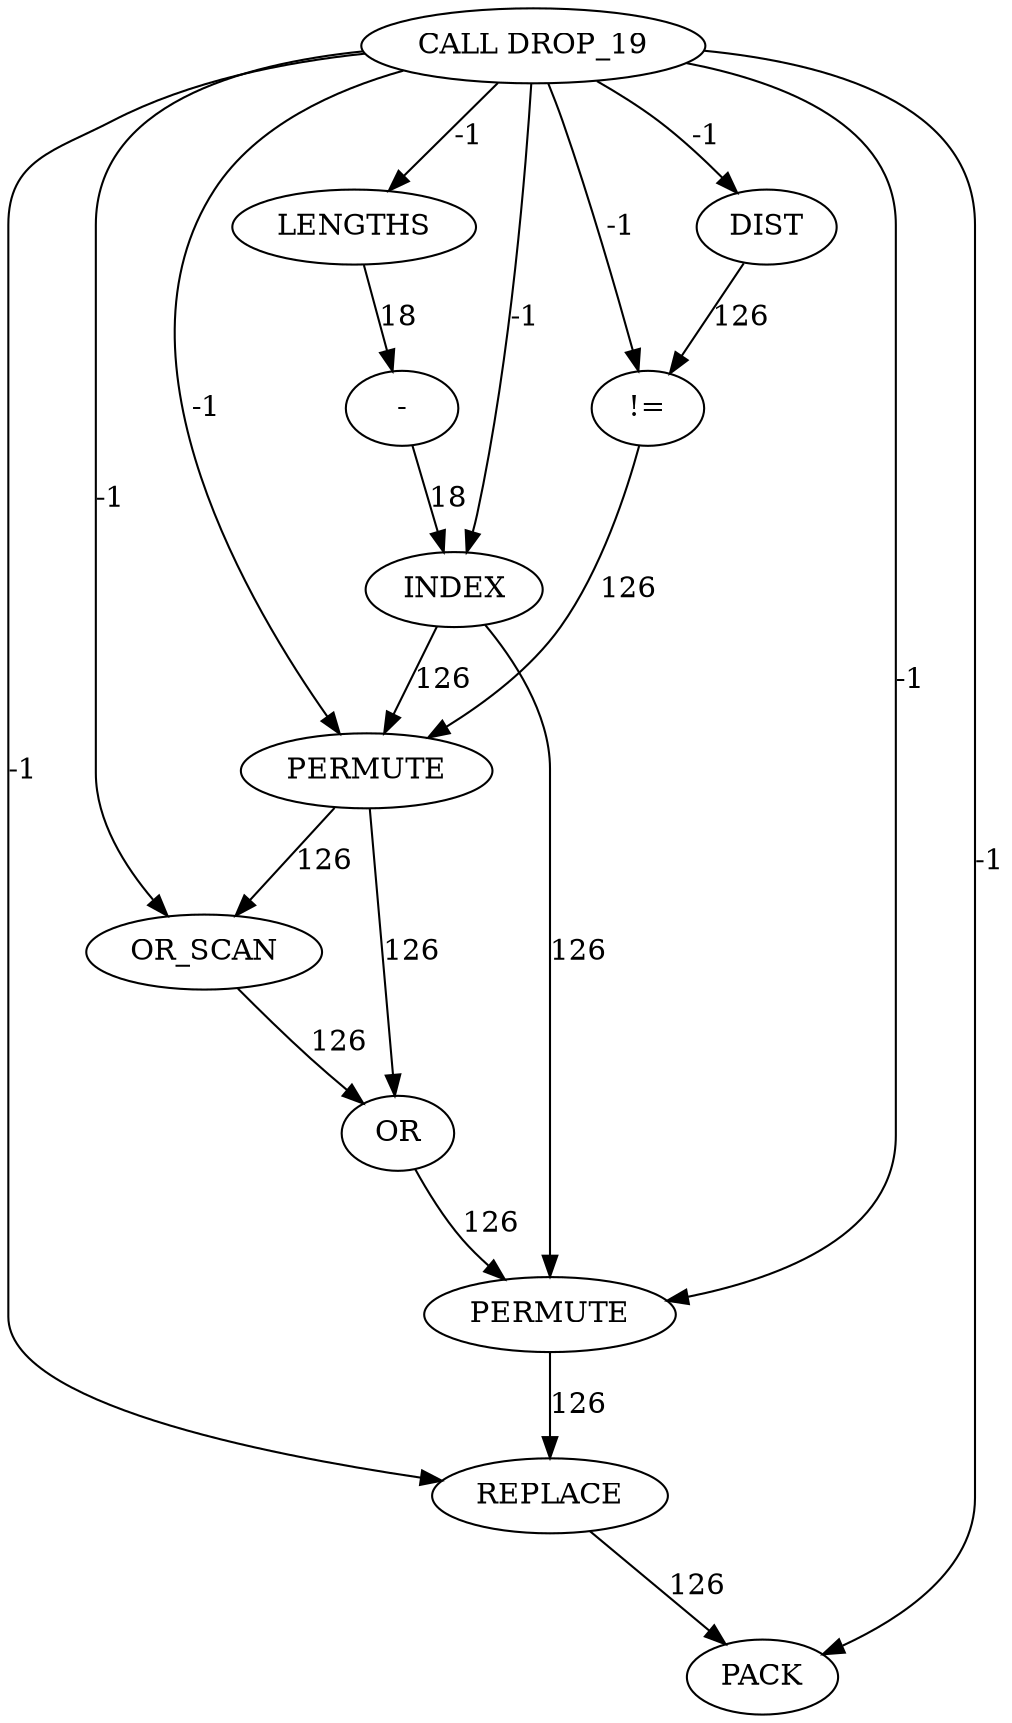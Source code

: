 digraph {
	cg_A_INST_14245 [label=PERMUTE cost=10491]
	cg_A_INST_14229 [label="-" cost=438]
	cg_A_INST_14249 [label=OR_SCAN cost=7395]
	cg_A_INST_14284 [label=PERMUTE cost=732]
	cg_A_INST_14237 [label=INDEX cost=7180]
	cg_A_INST_14223 [label="!=" cost=8643]
	cg_A_INST_14293 [label=REPLACE cost=1763]
	cg_A_INST_14310 [label=PACK cost=3698]
	cg_A_INST_2864 [label="CALL DROP_19" cost=0]
	cg_A_INST_14262 [label=OR cost=2278]
	cg_A_INST_14227 [label=LENGTHS cost=478]
	cg_A_INST_14220 [label=DIST cost=520]
	cg_A_INST_14245 -> cg_A_INST_14249 [label=126 cost=126]
	cg_A_INST_14245 -> cg_A_INST_14262 [label=126 cost=126]
	cg_A_INST_14229 -> cg_A_INST_14237 [label=18 cost=18]
	cg_A_INST_14249 -> cg_A_INST_14262 [label=126 cost=126]
	cg_A_INST_14284 -> cg_A_INST_14293 [label=126 cost=126]
	cg_A_INST_14237 -> cg_A_INST_14245 [label=126 cost=126]
	cg_A_INST_14237 -> cg_A_INST_14284 [label=126 cost=126]
	cg_A_INST_14223 -> cg_A_INST_14245 [label=126 cost=126]
	cg_A_INST_14293 -> cg_A_INST_14310 [label=126 cost=126]
	cg_A_INST_2864 -> cg_A_INST_14220 [label=-1 cost=-1]
	cg_A_INST_2864 -> cg_A_INST_14223 [label=-1 cost=-1]
	cg_A_INST_2864 -> cg_A_INST_14227 [label=-1 cost=-1]
	cg_A_INST_2864 -> cg_A_INST_14237 [label=-1 cost=-1]
	cg_A_INST_2864 -> cg_A_INST_14245 [label=-1 cost=-1]
	cg_A_INST_2864 -> cg_A_INST_14249 [label=-1 cost=-1]
	cg_A_INST_2864 -> cg_A_INST_14284 [label=-1 cost=-1]
	cg_A_INST_2864 -> cg_A_INST_14293 [label=-1 cost=-1]
	cg_A_INST_2864 -> cg_A_INST_14310 [label=-1 cost=-1]
	cg_A_INST_14262 -> cg_A_INST_14284 [label=126 cost=126]
	cg_A_INST_14227 -> cg_A_INST_14229 [label=18 cost=18]
	cg_A_INST_14220 -> cg_A_INST_14223 [label=126 cost=126]
}
